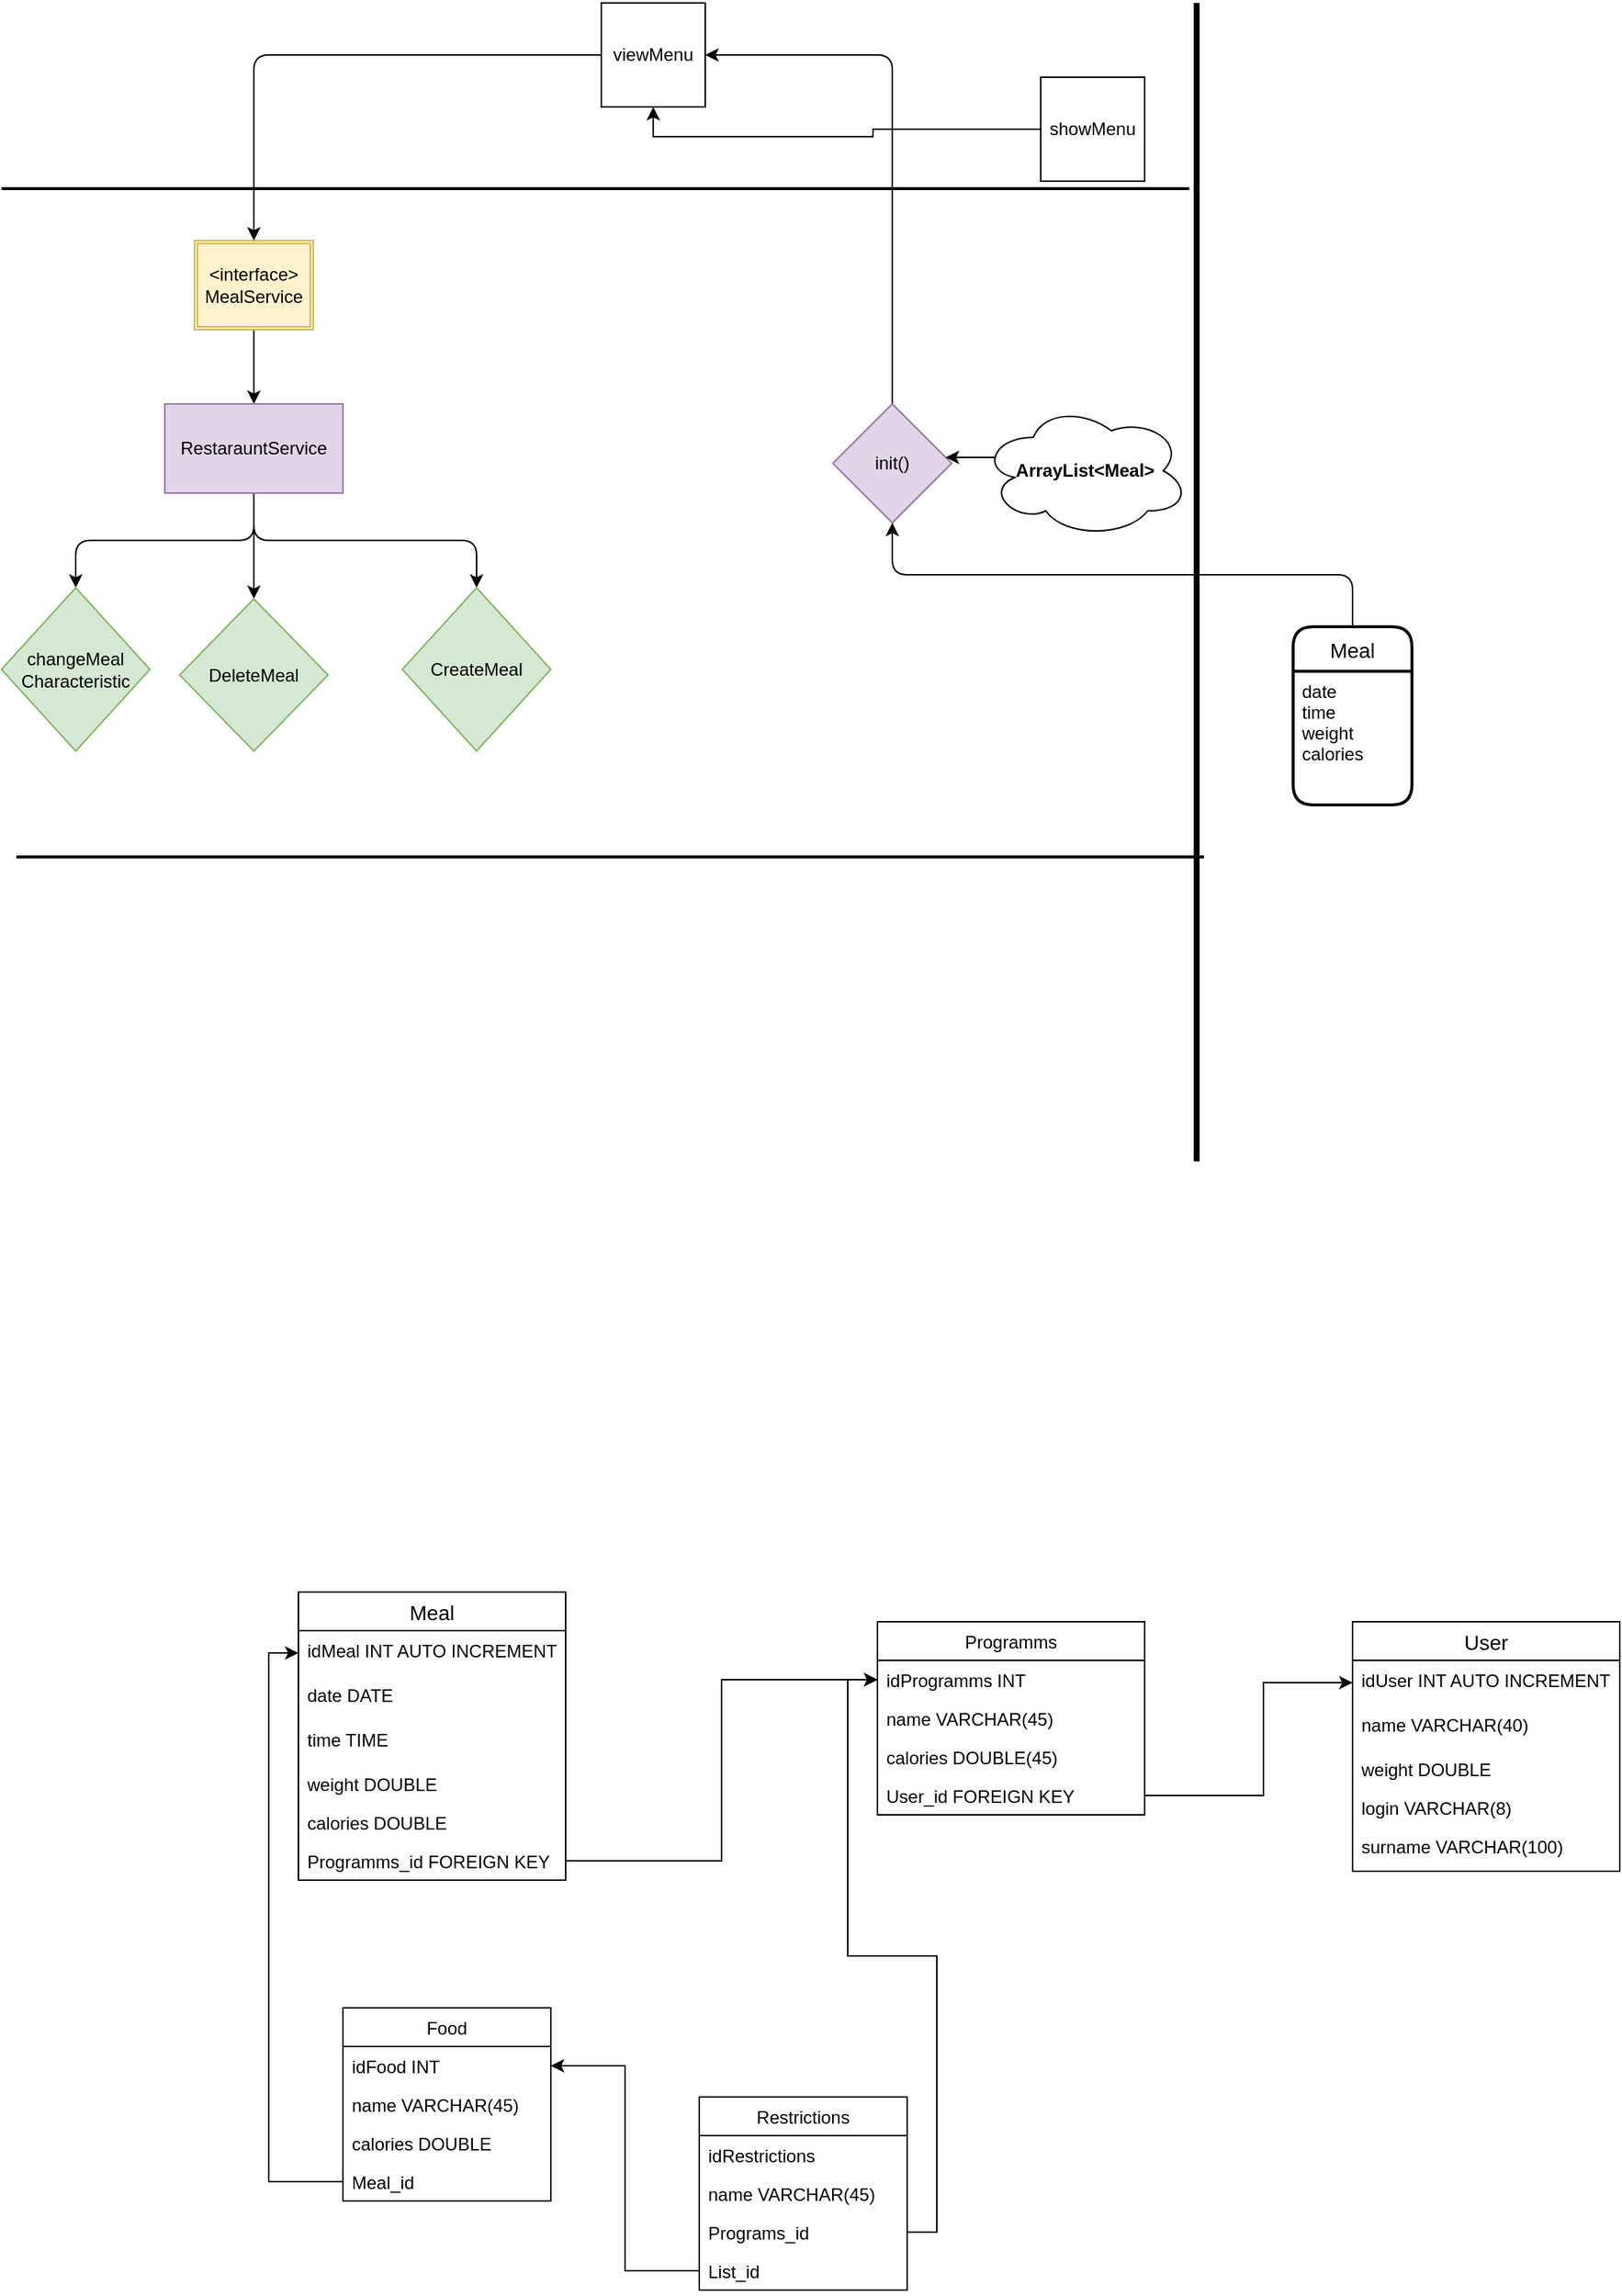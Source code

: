 <mxfile version="15.2.7" type="device"><diagram id="c3yvxUxh3kZcqtM6J-XO" name="Страница 1"><mxGraphModel dx="1463" dy="846" grid="1" gridSize="10" guides="0" tooltips="1" connect="1" arrows="1" fold="1" page="1" pageScale="1" pageWidth="827" pageHeight="1169" background="none" math="0" shadow="0"><root><mxCell id="0"/><mxCell id="1" parent="0"/><mxCell id="-x_6yDWP8HHU-Ib0mkeb-48" style="edgeStyle=orthogonalEdgeStyle;curved=0;rounded=1;orthogonalLoop=1;jettySize=auto;html=1;exitX=0.5;exitY=0;exitDx=0;exitDy=0;entryX=1;entryY=0.5;entryDx=0;entryDy=0;" parent="1" source="-x_6yDWP8HHU-Ib0mkeb-3" target="-x_6yDWP8HHU-Ib0mkeb-20" edge="1"><mxGeometry relative="1" as="geometry"/></mxCell><mxCell id="-x_6yDWP8HHU-Ib0mkeb-3" value="init()" style="rhombus;whiteSpace=wrap;html=1;fillColor=#e1d5e7;strokeColor=#9673a6;" parent="1" vertex="1"><mxGeometry x="570" y="380" width="80" height="80" as="geometry"/></mxCell><mxCell id="-x_6yDWP8HHU-Ib0mkeb-27" style="edgeStyle=orthogonalEdgeStyle;curved=0;rounded=1;orthogonalLoop=1;jettySize=auto;html=1;exitX=0.5;exitY=1;exitDx=0;exitDy=0;entryX=0.5;entryY=0;entryDx=0;entryDy=0;" parent="1" source="-x_6yDWP8HHU-Ib0mkeb-16" target="-x_6yDWP8HHU-Ib0mkeb-22" edge="1"><mxGeometry relative="1" as="geometry"/></mxCell><mxCell id="-x_6yDWP8HHU-Ib0mkeb-16" value="&amp;lt;interface&amp;gt;&lt;br&gt;MealService" style="shape=ext;double=1;rounded=0;whiteSpace=wrap;html=1;fillColor=#fff2cc;strokeColor=#d6b656;" parent="1" vertex="1"><mxGeometry x="140" y="270" width="80" height="60" as="geometry"/></mxCell><mxCell id="-x_6yDWP8HHU-Ib0mkeb-46" style="edgeStyle=orthogonalEdgeStyle;curved=0;rounded=1;orthogonalLoop=1;jettySize=auto;html=1;exitX=0;exitY=0.5;exitDx=0;exitDy=0;entryX=0.5;entryY=0;entryDx=0;entryDy=0;" parent="1" source="-x_6yDWP8HHU-Ib0mkeb-20" target="-x_6yDWP8HHU-Ib0mkeb-16" edge="1"><mxGeometry relative="1" as="geometry"/></mxCell><mxCell id="-x_6yDWP8HHU-Ib0mkeb-20" value="&lt;span style=&quot;font-family: &amp;#34;helvetica&amp;#34;&quot;&gt;viewMenu&lt;/span&gt;" style="whiteSpace=wrap;html=1;aspect=fixed;rounded=0;" parent="1" vertex="1"><mxGeometry x="414" y="110" width="70" height="70" as="geometry"/></mxCell><mxCell id="-x_6yDWP8HHU-Ib0mkeb-28" style="edgeStyle=orthogonalEdgeStyle;curved=0;rounded=1;orthogonalLoop=1;jettySize=auto;html=1;exitX=0.5;exitY=1;exitDx=0;exitDy=0;entryX=0.5;entryY=0;entryDx=0;entryDy=0;" parent="1" source="-x_6yDWP8HHU-Ib0mkeb-22" target="-x_6yDWP8HHU-Ib0mkeb-24" edge="1"><mxGeometry relative="1" as="geometry"/></mxCell><mxCell id="-x_6yDWP8HHU-Ib0mkeb-29" style="edgeStyle=orthogonalEdgeStyle;curved=0;rounded=1;orthogonalLoop=1;jettySize=auto;html=1;exitX=0.5;exitY=1;exitDx=0;exitDy=0;" parent="1" source="-x_6yDWP8HHU-Ib0mkeb-22" target="-x_6yDWP8HHU-Ib0mkeb-25" edge="1"><mxGeometry relative="1" as="geometry"/></mxCell><mxCell id="-x_6yDWP8HHU-Ib0mkeb-41" style="edgeStyle=orthogonalEdgeStyle;curved=0;rounded=1;orthogonalLoop=1;jettySize=auto;html=1;exitX=0.5;exitY=1;exitDx=0;exitDy=0;entryX=0.5;entryY=0;entryDx=0;entryDy=0;" parent="1" source="-x_6yDWP8HHU-Ib0mkeb-22" target="-x_6yDWP8HHU-Ib0mkeb-40" edge="1"><mxGeometry relative="1" as="geometry"><Array as="points"><mxPoint x="180" y="511"/></Array></mxGeometry></mxCell><mxCell id="-x_6yDWP8HHU-Ib0mkeb-22" value="RestarauntService" style="rounded=0;whiteSpace=wrap;html=1;fillColor=#e1d5e7;strokeColor=#9673a6;" parent="1" vertex="1"><mxGeometry x="120" y="380" width="120" height="60" as="geometry"/></mxCell><mxCell id="-x_6yDWP8HHU-Ib0mkeb-24" value="CreateMeal" style="rhombus;whiteSpace=wrap;html=1;rounded=0;fillColor=#d5e8d4;strokeColor=#82b366;" parent="1" vertex="1"><mxGeometry x="280" y="503.75" width="100" height="110" as="geometry"/></mxCell><mxCell id="-x_6yDWP8HHU-Ib0mkeb-25" value="changeMeal&lt;br&gt;Characteristic" style="rhombus;whiteSpace=wrap;html=1;rounded=0;fillColor=#d5e8d4;strokeColor=#82b366;" parent="1" vertex="1"><mxGeometry x="10" y="503.75" width="100" height="110" as="geometry"/></mxCell><mxCell id="-x_6yDWP8HHU-Ib0mkeb-52" style="edgeStyle=orthogonalEdgeStyle;curved=0;rounded=1;orthogonalLoop=1;jettySize=auto;html=1;exitX=0.5;exitY=0;exitDx=0;exitDy=0;entryX=0.5;entryY=1;entryDx=0;entryDy=0;" parent="1" source="-x_6yDWP8HHU-Ib0mkeb-35" target="-x_6yDWP8HHU-Ib0mkeb-3" edge="1"><mxGeometry relative="1" as="geometry"/></mxCell><mxCell id="-x_6yDWP8HHU-Ib0mkeb-35" value="Meal" style="swimlane;childLayout=stackLayout;horizontal=1;startSize=30;horizontalStack=0;rounded=1;fontSize=14;fontStyle=0;strokeWidth=2;resizeParent=0;resizeLast=1;shadow=0;dashed=0;align=center;" parent="1" vertex="1"><mxGeometry x="880" y="530" width="80" height="120" as="geometry"/></mxCell><mxCell id="-x_6yDWP8HHU-Ib0mkeb-36" value="date&#10;time&#10;weight&#10;calories" style="align=left;strokeColor=none;fillColor=none;spacingLeft=4;fontSize=12;verticalAlign=top;resizable=0;rotatable=0;part=1;" parent="-x_6yDWP8HHU-Ib0mkeb-35" vertex="1"><mxGeometry y="30" width="80" height="90" as="geometry"/></mxCell><mxCell id="-x_6yDWP8HHU-Ib0mkeb-40" value="DeleteMeal" style="rhombus;whiteSpace=wrap;html=1;rounded=0;fillColor=#d5e8d4;strokeColor=#82b366;" parent="1" vertex="1"><mxGeometry x="130" y="511.25" width="100" height="102.5" as="geometry"/></mxCell><mxCell id="-x_6yDWP8HHU-Ib0mkeb-44" value="" style="line;strokeWidth=2;html=1;rounded=0;" parent="1" vertex="1"><mxGeometry x="10" y="230" width="800" height="10" as="geometry"/></mxCell><mxCell id="-x_6yDWP8HHU-Ib0mkeb-45" value="" style="line;strokeWidth=2;html=1;rounded=0;" parent="1" vertex="1"><mxGeometry x="20" y="680" width="800" height="10" as="geometry"/></mxCell><mxCell id="-x_6yDWP8HHU-Ib0mkeb-49" value="&lt;b&gt;ArrayList&amp;lt;Meal&amp;gt;&lt;/b&gt;" style="ellipse;shape=cloud;whiteSpace=wrap;html=1;align=center;rounded=0;" parent="1" vertex="1"><mxGeometry x="670" y="380" width="140" height="90" as="geometry"/></mxCell><mxCell id="-x_6yDWP8HHU-Ib0mkeb-51" value="" style="edgeStyle=segmentEdgeStyle;endArrow=classic;html=1;exitX=0.07;exitY=0.4;exitDx=0;exitDy=0;exitPerimeter=0;" parent="1" source="-x_6yDWP8HHU-Ib0mkeb-49" target="-x_6yDWP8HHU-Ib0mkeb-3" edge="1"><mxGeometry width="50" height="50" relative="1" as="geometry"><mxPoint x="620" y="470" as="sourcePoint"/><mxPoint x="670" y="420" as="targetPoint"/></mxGeometry></mxCell><mxCell id="bCsFz-7SM2GW4BfeGcmT-1" value="" style="line;strokeWidth=4;direction=south;html=1;perimeter=backbonePerimeter;points=[];outlineConnect=0;" parent="1" vertex="1"><mxGeometry x="810" y="110" width="10" height="780" as="geometry"/></mxCell><mxCell id="bCsFz-7SM2GW4BfeGcmT-2" value="User" style="swimlane;fontStyle=0;childLayout=stackLayout;horizontal=1;startSize=26;horizontalStack=0;resizeParent=1;resizeParentMax=0;resizeLast=0;collapsible=1;marginBottom=0;align=center;fontSize=14;" parent="1" vertex="1"><mxGeometry x="920" y="1200" width="180" height="168" as="geometry"/></mxCell><mxCell id="bCsFz-7SM2GW4BfeGcmT-3" value="idUser INT AUTO INCREMENT" style="text;strokeColor=none;fillColor=none;spacingLeft=4;spacingRight=4;overflow=hidden;rotatable=0;points=[[0,0.5],[1,0.5]];portConstraint=eastwest;fontSize=12;" parent="bCsFz-7SM2GW4BfeGcmT-2" vertex="1"><mxGeometry y="26" width="180" height="30" as="geometry"/></mxCell><mxCell id="bCsFz-7SM2GW4BfeGcmT-4" value="name VARCHAR(40)" style="text;strokeColor=none;fillColor=none;spacingLeft=4;spacingRight=4;overflow=hidden;rotatable=0;points=[[0,0.5],[1,0.5]];portConstraint=eastwest;fontSize=12;" parent="bCsFz-7SM2GW4BfeGcmT-2" vertex="1"><mxGeometry y="56" width="180" height="30" as="geometry"/></mxCell><mxCell id="76D0ixJ6Ea2DuN9ZIMmK-1" value="weight DOUBLE" style="text;strokeColor=none;fillColor=none;align=left;verticalAlign=top;spacingLeft=4;spacingRight=4;overflow=hidden;rotatable=0;points=[[0,0.5],[1,0.5]];portConstraint=eastwest;" parent="bCsFz-7SM2GW4BfeGcmT-2" vertex="1"><mxGeometry y="86" width="180" height="26" as="geometry"/></mxCell><mxCell id="76D0ixJ6Ea2DuN9ZIMmK-2" value="login VARCHAR(8)" style="text;strokeColor=none;fillColor=none;align=left;verticalAlign=top;spacingLeft=4;spacingRight=4;overflow=hidden;rotatable=0;points=[[0,0.5],[1,0.5]];portConstraint=eastwest;" parent="bCsFz-7SM2GW4BfeGcmT-2" vertex="1"><mxGeometry y="112" width="180" height="26" as="geometry"/></mxCell><mxCell id="bCsFz-7SM2GW4BfeGcmT-5" value="surname VARCHAR(100)" style="text;strokeColor=none;fillColor=none;spacingLeft=4;spacingRight=4;overflow=hidden;rotatable=0;points=[[0,0.5],[1,0.5]];portConstraint=eastwest;fontSize=12;" parent="bCsFz-7SM2GW4BfeGcmT-2" vertex="1"><mxGeometry y="138" width="180" height="30" as="geometry"/></mxCell><mxCell id="pEmIB4G5JWECPg8yHSfa-1" value="Meal" style="swimlane;fontStyle=0;childLayout=stackLayout;horizontal=1;startSize=26;horizontalStack=0;resizeParent=1;resizeParentMax=0;resizeLast=0;collapsible=1;marginBottom=0;align=center;fontSize=14;" parent="1" vertex="1"><mxGeometry x="210" y="1180" width="180" height="194" as="geometry"><mxRectangle x="340" y="990" width="60" height="26" as="alternateBounds"/></mxGeometry></mxCell><mxCell id="pEmIB4G5JWECPg8yHSfa-2" value="idMeal INT AUTO INCREMENT" style="text;strokeColor=none;fillColor=none;spacingLeft=4;spacingRight=4;overflow=hidden;rotatable=0;points=[[0,0.5],[1,0.5]];portConstraint=eastwest;fontSize=12;" parent="pEmIB4G5JWECPg8yHSfa-1" vertex="1"><mxGeometry y="26" width="180" height="30" as="geometry"/></mxCell><mxCell id="pEmIB4G5JWECPg8yHSfa-3" value="date DATE" style="text;strokeColor=none;fillColor=none;spacingLeft=4;spacingRight=4;overflow=hidden;rotatable=0;points=[[0,0.5],[1,0.5]];portConstraint=eastwest;fontSize=12;" parent="pEmIB4G5JWECPg8yHSfa-1" vertex="1"><mxGeometry y="56" width="180" height="30" as="geometry"/></mxCell><mxCell id="pEmIB4G5JWECPg8yHSfa-4" value="time TIME &#10;" style="text;strokeColor=none;fillColor=none;spacingLeft=4;spacingRight=4;overflow=hidden;rotatable=0;points=[[0,0.5],[1,0.5]];portConstraint=eastwest;fontSize=12;" parent="pEmIB4G5JWECPg8yHSfa-1" vertex="1"><mxGeometry y="86" width="180" height="30" as="geometry"/></mxCell><mxCell id="pEmIB4G5JWECPg8yHSfa-6" value="weight DOUBLE" style="text;strokeColor=none;fillColor=none;align=left;verticalAlign=top;spacingLeft=4;spacingRight=4;overflow=hidden;rotatable=0;points=[[0,0.5],[1,0.5]];portConstraint=eastwest;" parent="pEmIB4G5JWECPg8yHSfa-1" vertex="1"><mxGeometry y="116" width="180" height="26" as="geometry"/></mxCell><mxCell id="pEmIB4G5JWECPg8yHSfa-7" value="calories DOUBLE&#10;" style="text;strokeColor=none;fillColor=none;align=left;verticalAlign=top;spacingLeft=4;spacingRight=4;overflow=hidden;rotatable=0;points=[[0,0.5],[1,0.5]];portConstraint=eastwest;" parent="pEmIB4G5JWECPg8yHSfa-1" vertex="1"><mxGeometry y="142" width="180" height="26" as="geometry"/></mxCell><mxCell id="76D0ixJ6Ea2DuN9ZIMmK-19" value="Programms_id FOREIGN KEY" style="text;strokeColor=none;fillColor=none;align=left;verticalAlign=top;spacingLeft=4;spacingRight=4;overflow=hidden;rotatable=0;points=[[0,0.5],[1,0.5]];portConstraint=eastwest;" parent="pEmIB4G5JWECPg8yHSfa-1" vertex="1"><mxGeometry y="168" width="180" height="26" as="geometry"/></mxCell><mxCell id="76D0ixJ6Ea2DuN9ZIMmK-3" value="Programms" style="swimlane;fontStyle=0;childLayout=stackLayout;horizontal=1;startSize=26;horizontalStack=0;resizeParent=1;resizeParentMax=0;resizeLast=0;collapsible=1;marginBottom=0;" parent="1" vertex="1"><mxGeometry x="600" y="1200" width="180" height="130" as="geometry"/></mxCell><mxCell id="76D0ixJ6Ea2DuN9ZIMmK-4" value="idProgramms INT " style="text;strokeColor=none;fillColor=none;align=left;verticalAlign=top;spacingLeft=4;spacingRight=4;overflow=hidden;rotatable=0;points=[[0,0.5],[1,0.5]];portConstraint=eastwest;" parent="76D0ixJ6Ea2DuN9ZIMmK-3" vertex="1"><mxGeometry y="26" width="180" height="26" as="geometry"/></mxCell><mxCell id="76D0ixJ6Ea2DuN9ZIMmK-5" value="name VARCHAR(45)" style="text;strokeColor=none;fillColor=none;align=left;verticalAlign=top;spacingLeft=4;spacingRight=4;overflow=hidden;rotatable=0;points=[[0,0.5],[1,0.5]];portConstraint=eastwest;" parent="76D0ixJ6Ea2DuN9ZIMmK-3" vertex="1"><mxGeometry y="52" width="180" height="26" as="geometry"/></mxCell><mxCell id="76D0ixJ6Ea2DuN9ZIMmK-6" value="calories DOUBLE(45)" style="text;strokeColor=none;fillColor=none;align=left;verticalAlign=top;spacingLeft=4;spacingRight=4;overflow=hidden;rotatable=0;points=[[0,0.5],[1,0.5]];portConstraint=eastwest;" parent="76D0ixJ6Ea2DuN9ZIMmK-3" vertex="1"><mxGeometry y="78" width="180" height="26" as="geometry"/></mxCell><mxCell id="76D0ixJ6Ea2DuN9ZIMmK-7" value="User_id FOREIGN KEY" style="text;strokeColor=none;fillColor=none;align=left;verticalAlign=top;spacingLeft=4;spacingRight=4;overflow=hidden;rotatable=0;points=[[0,0.5],[1,0.5]];portConstraint=eastwest;" parent="76D0ixJ6Ea2DuN9ZIMmK-3" vertex="1"><mxGeometry y="104" width="180" height="26" as="geometry"/></mxCell><mxCell id="76D0ixJ6Ea2DuN9ZIMmK-8" style="edgeStyle=orthogonalEdgeStyle;rounded=0;orthogonalLoop=1;jettySize=auto;html=1;entryX=0;entryY=0.5;entryDx=0;entryDy=0;" parent="1" target="bCsFz-7SM2GW4BfeGcmT-3" edge="1"><mxGeometry relative="1" as="geometry"><mxPoint x="780" y="1317" as="sourcePoint"/><Array as="points"><mxPoint x="860" y="1317"/><mxPoint x="860" y="1241"/></Array></mxGeometry></mxCell><mxCell id="76D0ixJ6Ea2DuN9ZIMmK-9" value="Restrictions" style="swimlane;fontStyle=0;childLayout=stackLayout;horizontal=1;startSize=26;horizontalStack=0;resizeParent=1;resizeParentMax=0;resizeLast=0;collapsible=1;marginBottom=0;" parent="1" vertex="1"><mxGeometry x="480" y="1520" width="140" height="130" as="geometry"/></mxCell><mxCell id="76D0ixJ6Ea2DuN9ZIMmK-10" value="idRestrictions&#10;" style="text;strokeColor=none;fillColor=none;align=left;verticalAlign=top;spacingLeft=4;spacingRight=4;overflow=hidden;rotatable=0;points=[[0,0.5],[1,0.5]];portConstraint=eastwest;" parent="76D0ixJ6Ea2DuN9ZIMmK-9" vertex="1"><mxGeometry y="26" width="140" height="26" as="geometry"/></mxCell><mxCell id="76D0ixJ6Ea2DuN9ZIMmK-11" value="name VARCHAR(45)&#10;" style="text;strokeColor=none;fillColor=none;align=left;verticalAlign=top;spacingLeft=4;spacingRight=4;overflow=hidden;rotatable=0;points=[[0,0.5],[1,0.5]];portConstraint=eastwest;" parent="76D0ixJ6Ea2DuN9ZIMmK-9" vertex="1"><mxGeometry y="52" width="140" height="26" as="geometry"/></mxCell><mxCell id="76D0ixJ6Ea2DuN9ZIMmK-12" value="Programs_id" style="text;strokeColor=none;fillColor=none;align=left;verticalAlign=top;spacingLeft=4;spacingRight=4;overflow=hidden;rotatable=0;points=[[0,0.5],[1,0.5]];portConstraint=eastwest;" parent="76D0ixJ6Ea2DuN9ZIMmK-9" vertex="1"><mxGeometry y="78" width="140" height="26" as="geometry"/></mxCell><mxCell id="76D0ixJ6Ea2DuN9ZIMmK-24" value="List_id" style="text;strokeColor=none;fillColor=none;align=left;verticalAlign=top;spacingLeft=4;spacingRight=4;overflow=hidden;rotatable=0;points=[[0,0.5],[1,0.5]];portConstraint=eastwest;" parent="76D0ixJ6Ea2DuN9ZIMmK-9" vertex="1"><mxGeometry y="104" width="140" height="26" as="geometry"/></mxCell><mxCell id="76D0ixJ6Ea2DuN9ZIMmK-13" value="Food" style="swimlane;fontStyle=0;childLayout=stackLayout;horizontal=1;startSize=26;horizontalStack=0;resizeParent=1;resizeParentMax=0;resizeLast=0;collapsible=1;marginBottom=0;" parent="1" vertex="1"><mxGeometry x="240" y="1460" width="140" height="130" as="geometry"/></mxCell><mxCell id="76D0ixJ6Ea2DuN9ZIMmK-14" value="idFood INT" style="text;strokeColor=none;fillColor=none;align=left;verticalAlign=top;spacingLeft=4;spacingRight=4;overflow=hidden;rotatable=0;points=[[0,0.5],[1,0.5]];portConstraint=eastwest;" parent="76D0ixJ6Ea2DuN9ZIMmK-13" vertex="1"><mxGeometry y="26" width="140" height="26" as="geometry"/></mxCell><mxCell id="76D0ixJ6Ea2DuN9ZIMmK-15" value="name VARCHAR(45)" style="text;strokeColor=none;fillColor=none;align=left;verticalAlign=top;spacingLeft=4;spacingRight=4;overflow=hidden;rotatable=0;points=[[0,0.5],[1,0.5]];portConstraint=eastwest;" parent="76D0ixJ6Ea2DuN9ZIMmK-13" vertex="1"><mxGeometry y="52" width="140" height="26" as="geometry"/></mxCell><mxCell id="76D0ixJ6Ea2DuN9ZIMmK-16" value="calories DOUBLE" style="text;strokeColor=none;fillColor=none;align=left;verticalAlign=top;spacingLeft=4;spacingRight=4;overflow=hidden;rotatable=0;points=[[0,0.5],[1,0.5]];portConstraint=eastwest;" parent="76D0ixJ6Ea2DuN9ZIMmK-13" vertex="1"><mxGeometry y="78" width="140" height="26" as="geometry"/></mxCell><mxCell id="76D0ixJ6Ea2DuN9ZIMmK-17" value="Meal_id&#10;" style="text;strokeColor=none;fillColor=none;align=left;verticalAlign=top;spacingLeft=4;spacingRight=4;overflow=hidden;rotatable=0;points=[[0,0.5],[1,0.5]];portConstraint=eastwest;" parent="76D0ixJ6Ea2DuN9ZIMmK-13" vertex="1"><mxGeometry y="104" width="140" height="26" as="geometry"/></mxCell><mxCell id="76D0ixJ6Ea2DuN9ZIMmK-20" style="edgeStyle=orthogonalEdgeStyle;rounded=0;orthogonalLoop=1;jettySize=auto;html=1;exitX=1;exitY=0.5;exitDx=0;exitDy=0;entryX=0;entryY=0.5;entryDx=0;entryDy=0;" parent="1" source="76D0ixJ6Ea2DuN9ZIMmK-19" target="76D0ixJ6Ea2DuN9ZIMmK-4" edge="1"><mxGeometry relative="1" as="geometry"><mxPoint x="530" y="1240" as="targetPoint"/></mxGeometry></mxCell><mxCell id="76D0ixJ6Ea2DuN9ZIMmK-21" style="edgeStyle=orthogonalEdgeStyle;rounded=0;orthogonalLoop=1;jettySize=auto;html=1;exitX=0;exitY=0.5;exitDx=0;exitDy=0;entryX=0;entryY=0.5;entryDx=0;entryDy=0;" parent="1" source="76D0ixJ6Ea2DuN9ZIMmK-17" target="pEmIB4G5JWECPg8yHSfa-2" edge="1"><mxGeometry relative="1" as="geometry"/></mxCell><mxCell id="76D0ixJ6Ea2DuN9ZIMmK-23" style="edgeStyle=orthogonalEdgeStyle;rounded=0;orthogonalLoop=1;jettySize=auto;html=1;exitX=1;exitY=0.5;exitDx=0;exitDy=0;entryX=0;entryY=0.5;entryDx=0;entryDy=0;" parent="1" source="76D0ixJ6Ea2DuN9ZIMmK-12" target="76D0ixJ6Ea2DuN9ZIMmK-4" edge="1"><mxGeometry relative="1" as="geometry"/></mxCell><mxCell id="76D0ixJ6Ea2DuN9ZIMmK-25" style="edgeStyle=orthogonalEdgeStyle;rounded=0;orthogonalLoop=1;jettySize=auto;html=1;exitX=0;exitY=0.5;exitDx=0;exitDy=0;entryX=1;entryY=0.5;entryDx=0;entryDy=0;" parent="1" source="76D0ixJ6Ea2DuN9ZIMmK-24" target="76D0ixJ6Ea2DuN9ZIMmK-14" edge="1"><mxGeometry relative="1" as="geometry"/></mxCell><mxCell id="jZW5hyT2n3iZxvgtVARV-4" style="edgeStyle=orthogonalEdgeStyle;rounded=0;orthogonalLoop=1;jettySize=auto;html=1;exitX=0;exitY=0.5;exitDx=0;exitDy=0;entryX=0.5;entryY=1;entryDx=0;entryDy=0;" edge="1" parent="1" source="jZW5hyT2n3iZxvgtVARV-3" target="-x_6yDWP8HHU-Ib0mkeb-20"><mxGeometry relative="1" as="geometry"/></mxCell><mxCell id="jZW5hyT2n3iZxvgtVARV-3" value="&lt;span style=&quot;font-family: &amp;#34;helvetica&amp;#34;&quot;&gt;showMenu&lt;/span&gt;" style="whiteSpace=wrap;html=1;aspect=fixed;rounded=0;" vertex="1" parent="1"><mxGeometry x="710" y="160" width="70" height="70" as="geometry"/></mxCell></root></mxGraphModel></diagram></mxfile>